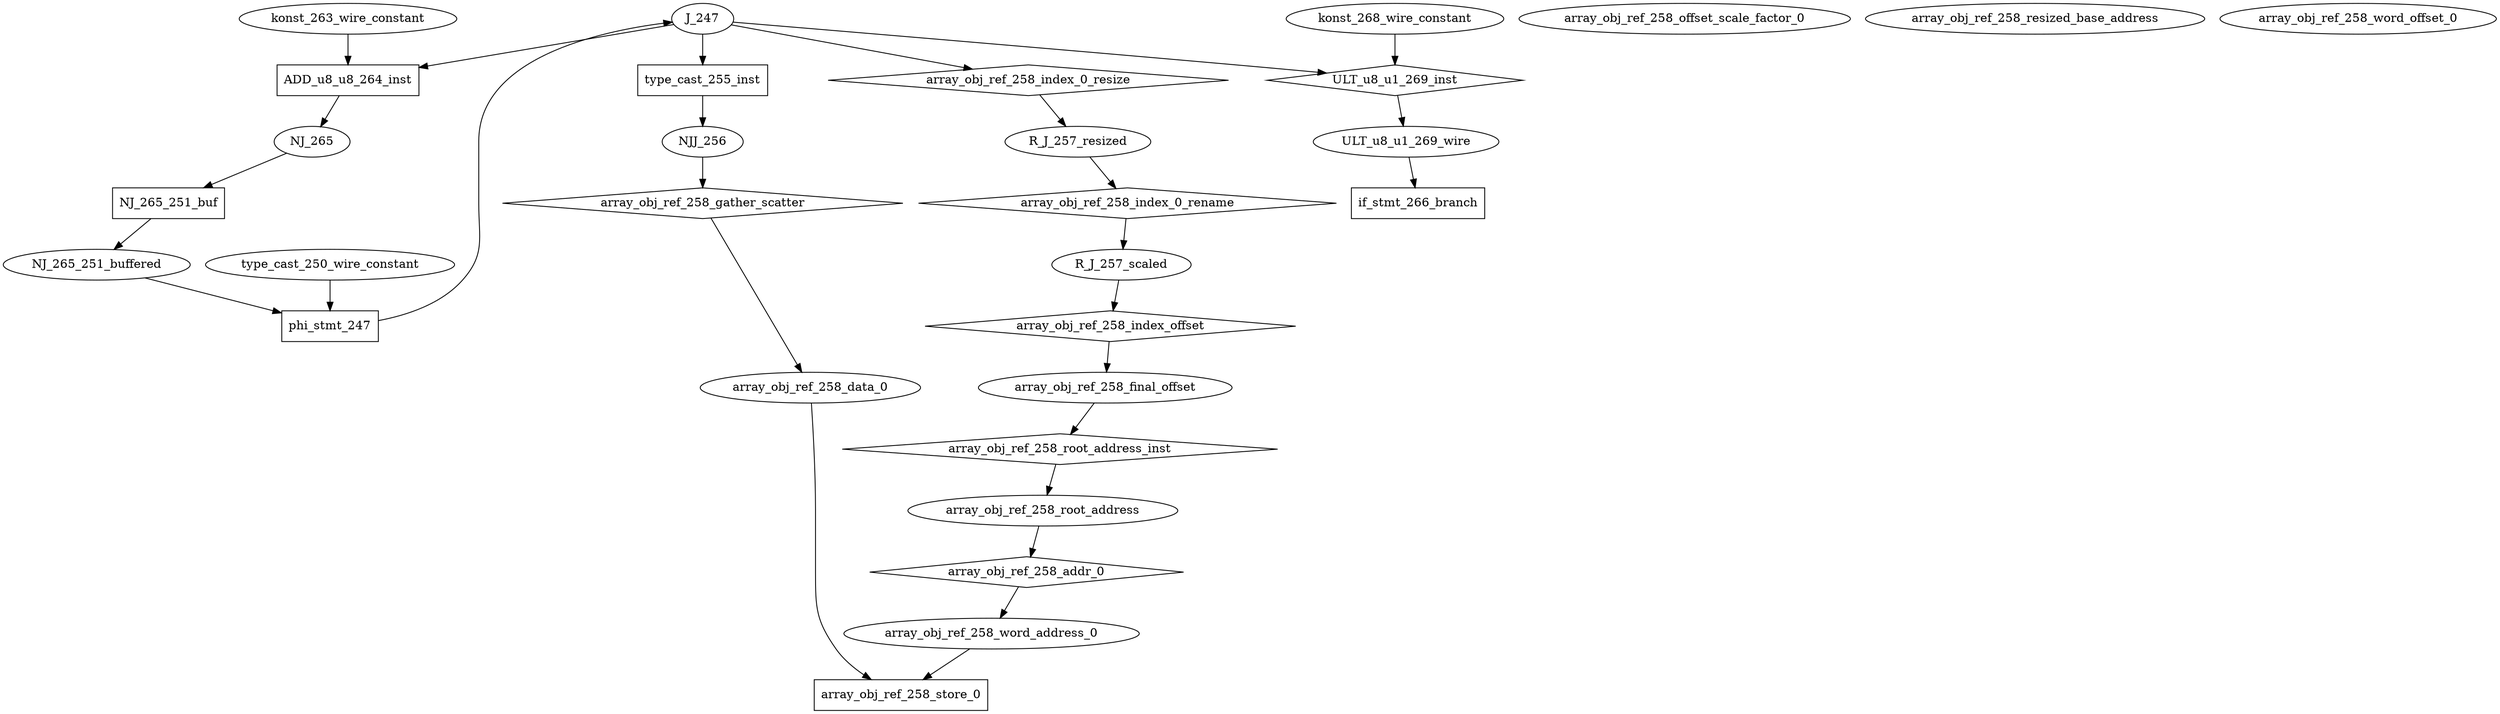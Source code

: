 digraph data_path {
  J_247 [shape=ellipse];
  NJJ_256 [shape=ellipse];
  NJ_265 [shape=ellipse];
  NJ_265_251_buffered [shape=ellipse];
  R_J_257_resized [shape=ellipse];
  R_J_257_scaled [shape=ellipse];
  ULT_u8_u1_269_wire [shape=ellipse];
  array_obj_ref_258_data_0 [shape=ellipse];
  array_obj_ref_258_final_offset [shape=ellipse];
  array_obj_ref_258_offset_scale_factor_0 [shape=ellipse];
  array_obj_ref_258_resized_base_address [shape=ellipse];
  array_obj_ref_258_root_address [shape=ellipse];
  array_obj_ref_258_word_address_0 [shape=ellipse];
  array_obj_ref_258_word_offset_0 [shape=ellipse];
  konst_263_wire_constant [shape=ellipse];
  konst_268_wire_constant [shape=ellipse];
  type_cast_250_wire_constant [shape=ellipse];
  ADD_u8_u8_264_inst [shape=rectangle];
J_247  -> ADD_u8_u8_264_inst;
konst_263_wire_constant  -> ADD_u8_u8_264_inst;
ADD_u8_u8_264_inst -> NJ_265;
  NJ_265_251_buf [shape=rectangle];
NJ_265  -> NJ_265_251_buf;
NJ_265_251_buf -> NJ_265_251_buffered;
  ULT_u8_u1_269_inst [shape=diamond];
J_247  -> ULT_u8_u1_269_inst;
konst_268_wire_constant  -> ULT_u8_u1_269_inst;
ULT_u8_u1_269_inst -> ULT_u8_u1_269_wire;
  array_obj_ref_258_addr_0 [shape=diamond];
array_obj_ref_258_root_address  -> array_obj_ref_258_addr_0;
array_obj_ref_258_addr_0 -> array_obj_ref_258_word_address_0;
  array_obj_ref_258_gather_scatter [shape=diamond];
NJJ_256  -> array_obj_ref_258_gather_scatter;
array_obj_ref_258_gather_scatter -> array_obj_ref_258_data_0;
  array_obj_ref_258_index_0_rename [shape=diamond];
R_J_257_resized  -> array_obj_ref_258_index_0_rename;
array_obj_ref_258_index_0_rename -> R_J_257_scaled;
  array_obj_ref_258_index_0_resize [shape=diamond];
J_247  -> array_obj_ref_258_index_0_resize;
array_obj_ref_258_index_0_resize -> R_J_257_resized;
  array_obj_ref_258_index_offset [shape=diamond];
R_J_257_scaled  -> array_obj_ref_258_index_offset;
array_obj_ref_258_index_offset -> array_obj_ref_258_final_offset;
  array_obj_ref_258_root_address_inst [shape=diamond];
array_obj_ref_258_final_offset  -> array_obj_ref_258_root_address_inst;
array_obj_ref_258_root_address_inst -> array_obj_ref_258_root_address;
  array_obj_ref_258_store_0 [shape=rectangle];
array_obj_ref_258_word_address_0  -> array_obj_ref_258_store_0;
array_obj_ref_258_data_0  -> array_obj_ref_258_store_0;
  if_stmt_266_branch [shape=rectangle];
ULT_u8_u1_269_wire  -> if_stmt_266_branch;
  phi_stmt_247 [shape=rectangle];
type_cast_250_wire_constant  -> phi_stmt_247;
NJ_265_251_buffered  -> phi_stmt_247;
phi_stmt_247 -> J_247;
  type_cast_255_inst [shape=rectangle];
J_247  -> type_cast_255_inst;
type_cast_255_inst -> NJJ_256;
}
